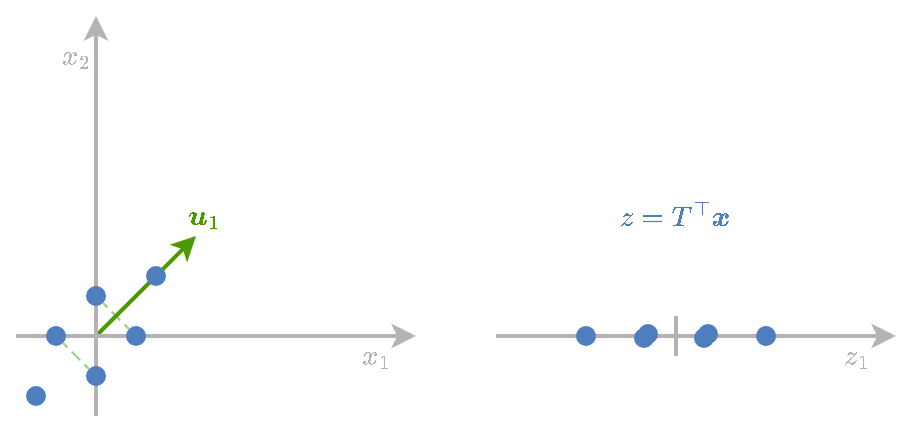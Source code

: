 <mxfile version="24.7.5">
  <diagram id="cJPERRU5FPI5m97aNJmQ" name="Page-1">
    <mxGraphModel dx="660" dy="357" grid="1" gridSize="10" guides="1" tooltips="1" connect="0" arrows="0" fold="1" page="1" pageScale="1" pageWidth="827" pageHeight="1169" math="1" shadow="0">
      <root>
        <mxCell id="0" />
        <mxCell id="1" parent="0" />
        <mxCell id="cqXrJtTT8aO_RvqBYm-K-26" value="" style="endArrow=none;dashed=1;html=1;strokeWidth=1;fontColor=#4D9900;strokeColor=#97D077;startArrow=none;startFill=0;endSize=6;startSize=3;" parent="1" edge="1">
          <mxGeometry width="50" height="50" relative="1" as="geometry">
            <mxPoint x="110" y="530" as="sourcePoint" />
            <mxPoint x="120" y="540" as="targetPoint" />
          </mxGeometry>
        </mxCell>
        <mxCell id="cqXrJtTT8aO_RvqBYm-K-27" value="" style="endArrow=none;dashed=1;html=1;strokeWidth=1;fontColor=#4D9900;strokeColor=#97D077;startArrow=none;startFill=0;endSize=6;startSize=3;" parent="1" edge="1">
          <mxGeometry width="50" height="50" relative="1" as="geometry">
            <mxPoint x="110" y="530" as="sourcePoint" />
            <mxPoint x="100" y="520" as="targetPoint" />
          </mxGeometry>
        </mxCell>
        <mxCell id="cqXrJtTT8aO_RvqBYm-K-21" value="" style="endArrow=none;dashed=1;html=1;strokeWidth=1;fontColor=#4D9900;strokeColor=#97D077;startArrow=none;startFill=0;endSize=6;startSize=3;" parent="1" edge="1">
          <mxGeometry width="50" height="50" relative="1" as="geometry">
            <mxPoint x="130" y="510" as="sourcePoint" />
            <mxPoint x="140" y="520" as="targetPoint" />
          </mxGeometry>
        </mxCell>
        <mxCell id="cqXrJtTT8aO_RvqBYm-K-17" value="" style="endArrow=none;dashed=1;html=1;strokeWidth=1;fontColor=#4D9900;strokeColor=#97D077;startArrow=none;startFill=0;endSize=6;startSize=3;" parent="1" edge="1">
          <mxGeometry width="50" height="50" relative="1" as="geometry">
            <mxPoint x="130" y="510" as="sourcePoint" />
            <mxPoint x="120" y="500" as="targetPoint" />
          </mxGeometry>
        </mxCell>
        <mxCell id="cqXrJtTT8aO_RvqBYm-K-14" value="" style="endArrow=classic;html=1;strokeColor=#4D9900;strokeWidth=2;" parent="1" edge="1">
          <mxGeometry width="50" height="50" relative="1" as="geometry">
            <mxPoint x="120" y="520" as="sourcePoint" />
            <mxPoint x="170" y="470" as="targetPoint" />
          </mxGeometry>
        </mxCell>
        <mxCell id="bSFLhGRgzUmWaKW0KJtj-1" value="" style="endArrow=classic;html=1;fontFamily=Comic Sans MS;fontSize=30;fontColor=#003366;strokeWidth=2;strokeColor=#B3B3B3;" parent="1" edge="1">
          <mxGeometry x="20" y="200" width="50" height="50" as="geometry">
            <mxPoint x="120" y="560" as="sourcePoint" />
            <mxPoint x="120" y="360" as="targetPoint" />
          </mxGeometry>
        </mxCell>
        <mxCell id="bSFLhGRgzUmWaKW0KJtj-2" value="" style="endArrow=classic;html=1;fontFamily=Comic Sans MS;fontSize=30;fontColor=#003366;strokeWidth=2;strokeColor=#B3B3B3;" parent="1" edge="1">
          <mxGeometry x="40" y="220" width="50" height="50" as="geometry">
            <mxPoint x="80" y="520" as="sourcePoint" />
            <mxPoint x="280" y="520" as="targetPoint" />
          </mxGeometry>
        </mxCell>
        <mxCell id="bSFLhGRgzUmWaKW0KJtj-17" value="" style="endArrow=classic;html=1;fontFamily=Comic Sans MS;fontSize=30;fontColor=#003366;strokeWidth=2;strokeColor=#B3B3B3;" parent="1" edge="1">
          <mxGeometry x="280" y="220" width="50" height="50" as="geometry">
            <mxPoint x="320" y="520" as="sourcePoint" />
            <mxPoint x="520" y="520" as="targetPoint" />
          </mxGeometry>
        </mxCell>
        <mxCell id="cqXrJtTT8aO_RvqBYm-K-6" value="&lt;font color=&quot;#b3b3b3&quot;&gt;\(x_1\)&lt;/font&gt;" style="text;html=1;strokeColor=none;fillColor=none;align=center;verticalAlign=middle;whiteSpace=wrap;rounded=0;" parent="1" vertex="1">
          <mxGeometry x="250" y="520" width="20" height="20" as="geometry" />
        </mxCell>
        <mxCell id="cqXrJtTT8aO_RvqBYm-K-7" value="&lt;font color=&quot;#b3b3b3&quot;&gt;\(x_2\)&lt;/font&gt;" style="text;html=1;strokeColor=none;fillColor=none;align=center;verticalAlign=middle;whiteSpace=wrap;rounded=0;" parent="1" vertex="1">
          <mxGeometry x="100" y="370" width="20" height="20" as="geometry" />
        </mxCell>
        <mxCell id="cqXrJtTT8aO_RvqBYm-K-8" value="" style="ellipse;whiteSpace=wrap;html=1;strokeColor=none;fillColor=#4E7EBD;" parent="1" vertex="1">
          <mxGeometry x="135" y="515" width="10" height="10" as="geometry" />
        </mxCell>
        <mxCell id="cqXrJtTT8aO_RvqBYm-K-9" value="" style="ellipse;whiteSpace=wrap;html=1;strokeColor=none;fillColor=#4E7EBD;" parent="1" vertex="1">
          <mxGeometry x="145" y="485" width="10" height="10" as="geometry" />
        </mxCell>
        <mxCell id="cqXrJtTT8aO_RvqBYm-K-10" value="" style="ellipse;whiteSpace=wrap;html=1;strokeColor=none;fillColor=#4E7EBD;" parent="1" vertex="1">
          <mxGeometry x="85" y="545" width="10" height="10" as="geometry" />
        </mxCell>
        <mxCell id="cqXrJtTT8aO_RvqBYm-K-11" value="" style="ellipse;whiteSpace=wrap;html=1;strokeColor=none;fillColor=#4E7EBD;" parent="1" vertex="1">
          <mxGeometry x="95" y="515" width="10" height="10" as="geometry" />
        </mxCell>
        <mxCell id="cqXrJtTT8aO_RvqBYm-K-12" value="" style="ellipse;whiteSpace=wrap;html=1;strokeColor=none;fillColor=#4E7EBD;" parent="1" vertex="1">
          <mxGeometry x="115" y="535" width="10" height="10" as="geometry" />
        </mxCell>
        <mxCell id="cqXrJtTT8aO_RvqBYm-K-13" value="" style="ellipse;whiteSpace=wrap;html=1;strokeColor=none;fillColor=#4E7EBD;" parent="1" vertex="1">
          <mxGeometry x="115" y="495" width="10" height="10" as="geometry" />
        </mxCell>
        <mxCell id="cqXrJtTT8aO_RvqBYm-K-15" value="\(\boldsymbol{u}_1\)" style="text;html=1;strokeColor=none;fillColor=none;align=center;verticalAlign=middle;whiteSpace=wrap;rounded=0;fontColor=#4D9900;" parent="1" vertex="1">
          <mxGeometry x="164" y="450" width="20" height="20" as="geometry" />
        </mxCell>
        <mxCell id="cqXrJtTT8aO_RvqBYm-K-28" value="" style="ellipse;whiteSpace=wrap;html=1;strokeColor=none;fillColor=#4E7EBD;" parent="1" vertex="1">
          <mxGeometry x="450" y="515" width="10" height="10" as="geometry" />
        </mxCell>
        <mxCell id="cqXrJtTT8aO_RvqBYm-K-30" value="" style="ellipse;whiteSpace=wrap;html=1;strokeColor=none;fillColor=#4E7EBD;" parent="1" vertex="1">
          <mxGeometry x="421" y="514" width="10" height="10" as="geometry" />
        </mxCell>
        <mxCell id="cqXrJtTT8aO_RvqBYm-K-31" value="" style="ellipse;whiteSpace=wrap;html=1;strokeColor=none;fillColor=#4E7EBD;" parent="1" vertex="1">
          <mxGeometry x="419" y="516" width="10" height="10" as="geometry" />
        </mxCell>
        <mxCell id="cqXrJtTT8aO_RvqBYm-K-32" value="" style="ellipse;whiteSpace=wrap;html=1;strokeColor=none;fillColor=#4E7EBD;" parent="1" vertex="1">
          <mxGeometry x="391" y="514" width="10" height="10" as="geometry" />
        </mxCell>
        <mxCell id="cqXrJtTT8aO_RvqBYm-K-33" value="" style="ellipse;whiteSpace=wrap;html=1;strokeColor=none;fillColor=#4E7EBD;" parent="1" vertex="1">
          <mxGeometry x="389" y="516" width="10" height="10" as="geometry" />
        </mxCell>
        <mxCell id="cqXrJtTT8aO_RvqBYm-K-34" value="" style="ellipse;whiteSpace=wrap;html=1;strokeColor=none;fillColor=#4E7EBD;" parent="1" vertex="1">
          <mxGeometry x="360" y="515" width="10" height="10" as="geometry" />
        </mxCell>
        <mxCell id="cqXrJtTT8aO_RvqBYm-K-35" value="&lt;font color=&quot;#b3b3b3&quot;&gt;\(z_1\)&lt;/font&gt;" style="text;html=1;strokeColor=none;fillColor=none;align=center;verticalAlign=middle;whiteSpace=wrap;rounded=0;" parent="1" vertex="1">
          <mxGeometry x="490" y="520" width="20" height="20" as="geometry" />
        </mxCell>
        <mxCell id="cqXrJtTT8aO_RvqBYm-K-36" value="" style="endArrow=none;html=1;fontFamily=Comic Sans MS;fontSize=30;fontColor=#003366;strokeWidth=2;strokeColor=#B3B3B3;endFill=0;" parent="1" edge="1">
          <mxGeometry x="290" y="230" width="50" height="50" as="geometry">
            <mxPoint x="410" y="510" as="sourcePoint" />
            <mxPoint x="410" y="530" as="targetPoint" />
          </mxGeometry>
        </mxCell>
        <mxCell id="cqXrJtTT8aO_RvqBYm-K-39" value="&lt;font&gt;\(z=T^{\top}\boldsymbol{x}\)&lt;/font&gt;" style="text;html=1;strokeColor=none;fillColor=none;align=center;verticalAlign=middle;whiteSpace=wrap;rounded=0;fontColor=#4E7EBD;" parent="1" vertex="1">
          <mxGeometry x="350" y="450" width="120" height="20" as="geometry" />
        </mxCell>
      </root>
    </mxGraphModel>
  </diagram>
</mxfile>
